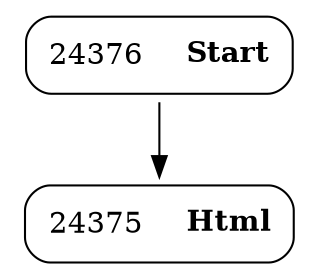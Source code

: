 digraph ast {
node [shape=none];
24375 [label=<<TABLE border='1' cellspacing='0' cellpadding='10' style='rounded' ><TR><TD border='0'>24375</TD><TD border='0'><B>Html</B></TD></TR></TABLE>>];
24376 [label=<<TABLE border='1' cellspacing='0' cellpadding='10' style='rounded' ><TR><TD border='0'>24376</TD><TD border='0'><B>Start</B></TD></TR></TABLE>>];
24376 -> 24375 [weight=2];
}
